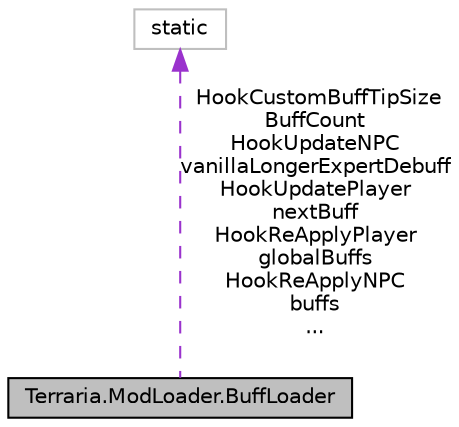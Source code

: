 digraph "Terraria.ModLoader.BuffLoader"
{
  edge [fontname="Helvetica",fontsize="10",labelfontname="Helvetica",labelfontsize="10"];
  node [fontname="Helvetica",fontsize="10",shape=record];
  Node1 [label="Terraria.ModLoader.BuffLoader",height=0.2,width=0.4,color="black", fillcolor="grey75", style="filled", fontcolor="black"];
  Node2 -> Node1 [dir="back",color="darkorchid3",fontsize="10",style="dashed",label=" HookCustomBuffTipSize\nBuffCount\nHookUpdateNPC\nvanillaLongerExpertDebuff\nHookUpdatePlayer\nnextBuff\nHookReApplyPlayer\nglobalBuffs\nHookReApplyNPC\nbuffs\n..." ,fontname="Helvetica"];
  Node2 [label="static",height=0.2,width=0.4,color="grey75", fillcolor="white", style="filled"];
}
